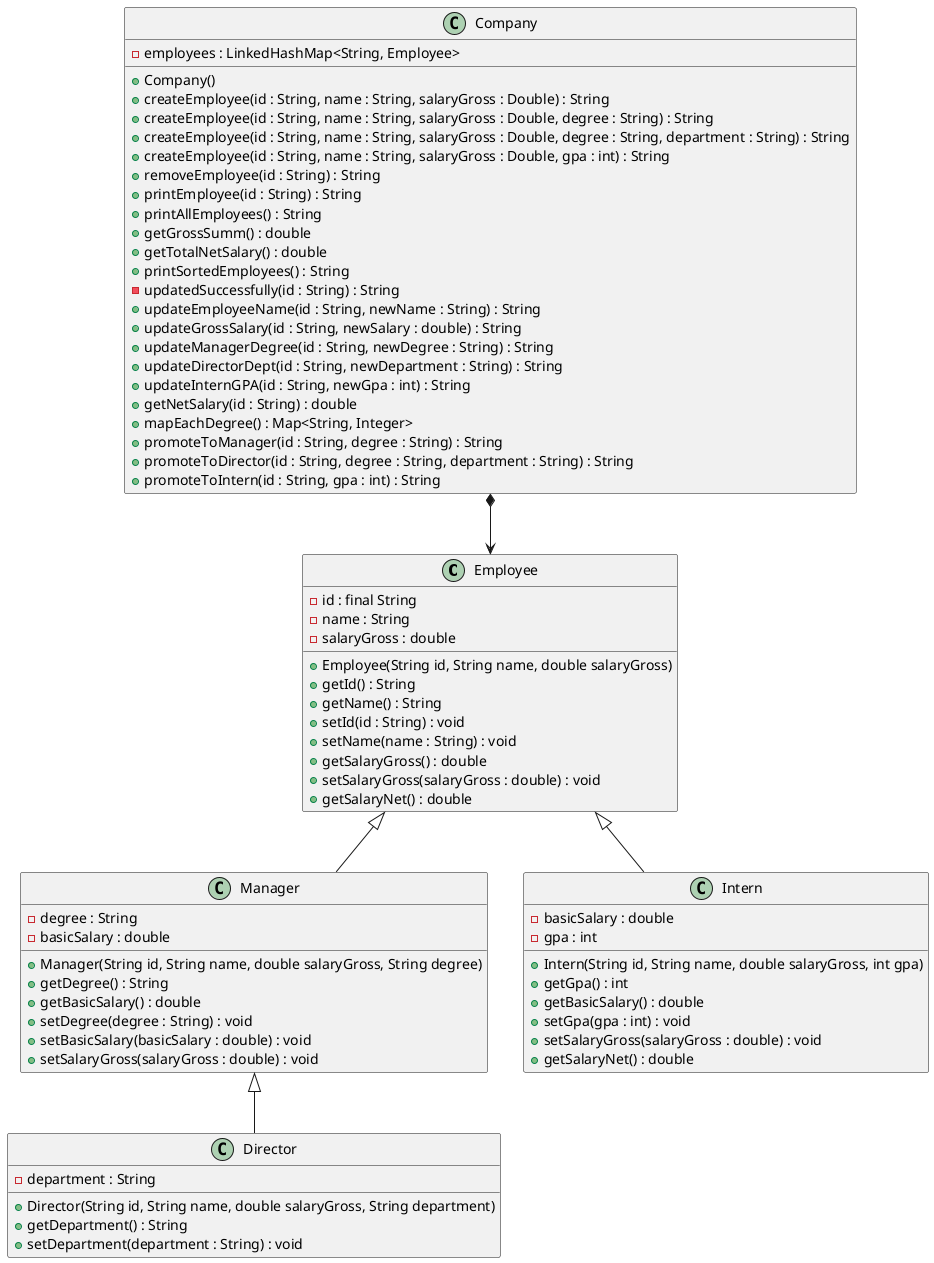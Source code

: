@startuml
    class Employee {
        -id : final String 
        -name : String
        -salaryGross : double

        +Employee(String id, String name, double salaryGross)
        +getId() : String
        +getName() : String
        +setId(id : String) : void
        +setName(name : String) : void
        +getSalaryGross() : double
        +setSalaryGross(salaryGross : double) : void
        +getSalaryNet() : double
    }
    class Manager {
        -degree : String
        -basicSalary : double
        +Manager(String id, String name, double salaryGross, String degree)
        +getDegree() : String
        +getBasicSalary() : double
        +setDegree(degree : String) : void
        +setBasicSalary(basicSalary : double) : void
        +setSalaryGross(salaryGross : double) : void
    }
    class Director {
        -department : String
        +Director(String id, String name, double salaryGross, String department)
        +getDepartment() : String
        +setDepartment(department : String) : void
    }
    class Intern {
        -basicSalary : double
        -gpa : int
        +Intern(String id, String name, double salaryGross, int gpa)
        +getGpa() : int
        +getBasicSalary() : double
        +setGpa(gpa : int) : void
        +setSalaryGross(salaryGross : double) : void
        +getSalaryNet() : double

    }
    class Company {
        -employees : LinkedHashMap<String, Employee>
        +Company()
        +createEmployee(id : String, name : String, salaryGross : Double) : String
        +createEmployee(id : String, name : String, salaryGross : Double, degree : String) : String
        +createEmployee(id : String, name : String, salaryGross : Double, degree : String, department : String) : String
        +createEmployee(id : String, name : String, salaryGross : Double, gpa : int) : String
        +removeEmployee(id : String) : String
        +printEmployee(id : String) : String
        +printAllEmployees() : String
        +getGrossSumm() : double
        +getTotalNetSalary() : double
        +printSortedEmployees() : String
        -updatedSuccessfully(id : String) : String
        +updateEmployeeName(id : String, newName : String) : String
        +updateGrossSalary(id : String, newSalary : double) : String
        +updateManagerDegree(id : String, newDegree : String) : String
        +updateDirectorDept(id : String, newDepartment : String) : String
        +updateInternGPA(id : String, newGpa : int) : String
        +getNetSalary(id : String) : double
        +mapEachDegree() : Map<String, Integer>
        +promoteToManager(id : String, degree : String) : String
        +promoteToDirector(id : String, degree : String, department : String) : String
        +promoteToIntern(id : String, gpa : int) : String
    }

    Employee <|-- Manager
    Manager <|-- Director
    Employee <|-- Intern
    Company *--> Employee
@enduml